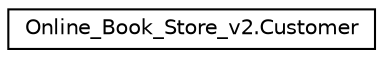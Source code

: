 digraph "Graphical Class Hierarchy"
{
 // LATEX_PDF_SIZE
  edge [fontname="Helvetica",fontsize="10",labelfontname="Helvetica",labelfontsize="10"];
  node [fontname="Helvetica",fontsize="10",shape=record];
  rankdir="LR";
  Node0 [label="Online_Book_Store_v2.Customer",height=0.2,width=0.4,color="black", fillcolor="white", style="filled",URL="$class_online___book___store__v2_1_1_customer.html",tooltip="Customer class's attributes and methods"];
}

